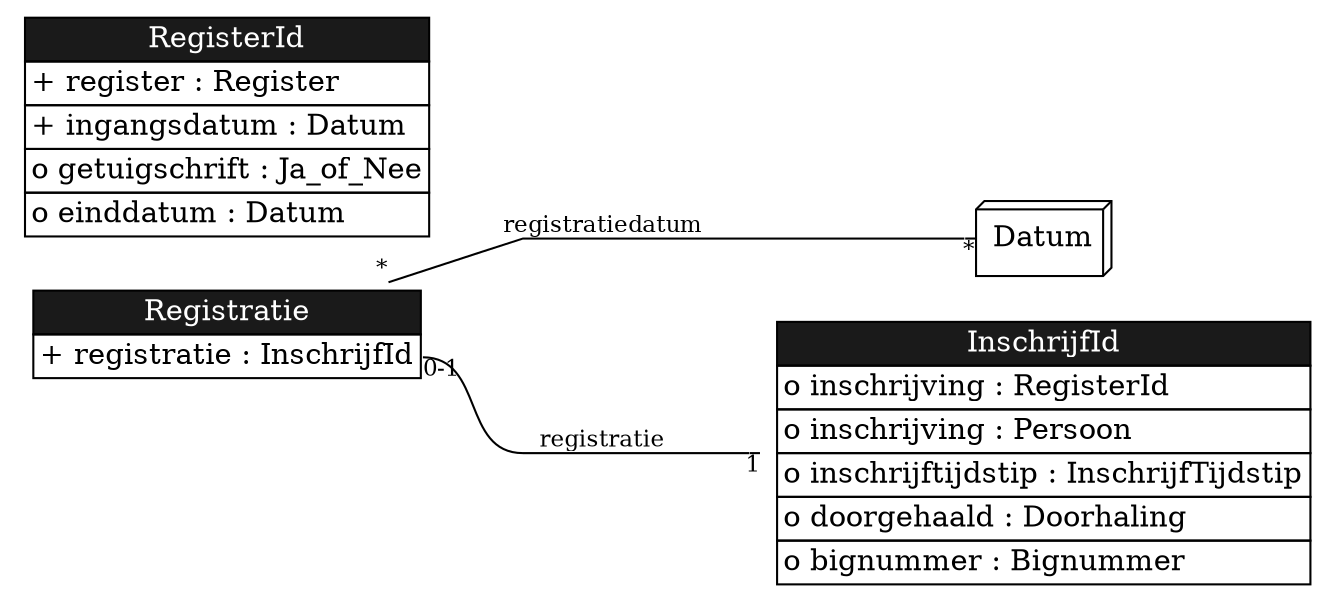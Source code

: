 digraph {
	graph [bgcolor=white,
		rankdir=LR
	];
	node [label="\N"];
	edge [fontsize=11,
		minlen=4
	];
	InschrijfId	[color=purple,
		label=<<TABLE BGCOLOR="white" COLOR="black" BORDER="0" CELLBORDER="1" CELLSPACING="0"><TR><TD BGCOLOR="gray10" COLOR="black"><FONT COLOR="white">InschrijfId</FONT></TD></TR><TR><TD ALIGN="LEFT" PORT="inschrijving">o inschrijving : RegisterId</TD></TR><TR><TD ALIGN="LEFT" PORT="inschrijving">o inschrijving : Persoon</TD></TR><TR><TD ALIGN="LEFT" PORT="inschrijftijdstip">o inschrijftijdstip : InschrijfTijdstip</TD></TR><TR><TD ALIGN="LEFT" PORT="doorgehaald">o doorgehaald : Doorhaling</TD></TR><TR><TD ALIGN="LEFT" PORT="bignummer">o bignummer : Bignummer</TD></TR></TABLE>>,
		shape=plaintext];
	RegisterId	[color=purple,
		label=<<TABLE BGCOLOR="white" COLOR="black" BORDER="0" CELLBORDER="1" CELLSPACING="0"><TR><TD BGCOLOR="gray10" COLOR="black"><FONT COLOR="white">RegisterId</FONT></TD></TR><TR><TD ALIGN="LEFT" PORT="register">+ register : Register</TD></TR><TR><TD ALIGN="LEFT" PORT="ingangsdatum">+ ingangsdatum : Datum</TD></TR><TR><TD ALIGN="LEFT" PORT="getuigschrift">o getuigschrift : Ja_of_Nee</TD></TR><TR><TD ALIGN="LEFT" PORT="einddatum">o einddatum : Datum</TD></TR></TABLE>>,
		shape=plaintext];
	Registratie	[color=purple,
		label=<<TABLE BGCOLOR="white" COLOR="black" BORDER="0" CELLBORDER="1" CELLSPACING="0"><TR><TD BGCOLOR="gray10" COLOR="black"><FONT COLOR="white">Registratie</FONT></TD></TR><TR><TD ALIGN="LEFT" PORT="registratie">+ registratie : InschrijfId</TD></TR></TABLE>>,
		shape=plaintext];
	Registratie:registratie -> InschrijfId	[arrowhead=onone,
		headlabel=1,
		label=registratie,
		labelfloat=true,
		taillabel="0-1"];
	Datum	[label=Datum,
		shape=box3d];
	Registratie:registratiedatum -> Datum	[arrowhead=onone,
		headlabel="*",
		label=registratiedatum,
		labelfloat=true,
		taillabel="*"];
}
